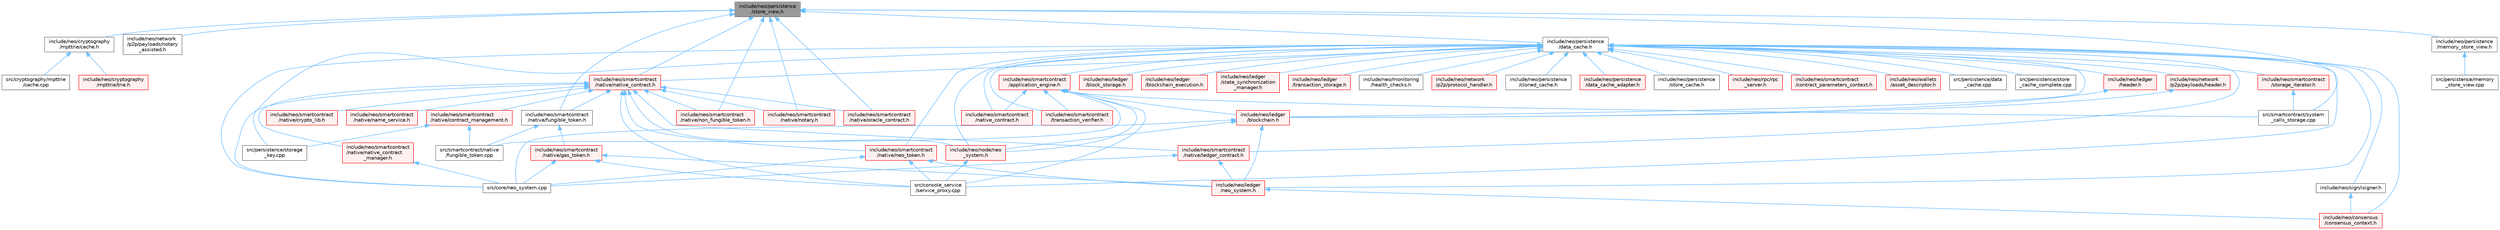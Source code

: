 digraph "include/neo/persistence/store_view.h"
{
 // LATEX_PDF_SIZE
  bgcolor="transparent";
  edge [fontname=Helvetica,fontsize=10,labelfontname=Helvetica,labelfontsize=10];
  node [fontname=Helvetica,fontsize=10,shape=box,height=0.2,width=0.4];
  Node1 [id="Node000001",label="include/neo/persistence\l/store_view.h",height=0.2,width=0.4,color="gray40", fillcolor="grey60", style="filled", fontcolor="black",tooltip=" "];
  Node1 -> Node2 [id="edge1_Node000001_Node000002",dir="back",color="steelblue1",style="solid",tooltip=" "];
  Node2 [id="Node000002",label="include/neo/cryptography\l/mpttrie/cache.h",height=0.2,width=0.4,color="grey40", fillcolor="white", style="filled",URL="$cryptography_2mpttrie_2cache_8h.html",tooltip=" "];
  Node2 -> Node3 [id="edge2_Node000002_Node000003",dir="back",color="steelblue1",style="solid",tooltip=" "];
  Node3 [id="Node000003",label="include/neo/cryptography\l/mpttrie/trie.h",height=0.2,width=0.4,color="red", fillcolor="#FFF0F0", style="filled",URL="$trie_8h.html",tooltip=" "];
  Node2 -> Node9 [id="edge3_Node000002_Node000009",dir="back",color="steelblue1",style="solid",tooltip=" "];
  Node9 [id="Node000009",label="src/cryptography/mpttrie\l/cache.cpp",height=0.2,width=0.4,color="grey40", fillcolor="white", style="filled",URL="$cache_8cpp.html",tooltip=" "];
  Node1 -> Node10 [id="edge4_Node000001_Node000010",dir="back",color="steelblue1",style="solid",tooltip=" "];
  Node10 [id="Node000010",label="include/neo/network\l/p2p/payloads/notary\l_assisted.h",height=0.2,width=0.4,color="grey40", fillcolor="white", style="filled",URL="$notary__assisted_8h.html",tooltip=" "];
  Node1 -> Node11 [id="edge5_Node000001_Node000011",dir="back",color="steelblue1",style="solid",tooltip=" "];
  Node11 [id="Node000011",label="include/neo/persistence\l/data_cache.h",height=0.2,width=0.4,color="grey40", fillcolor="white", style="filled",URL="$data__cache_8h.html",tooltip=" "];
  Node11 -> Node12 [id="edge6_Node000011_Node000012",dir="back",color="steelblue1",style="solid",tooltip=" "];
  Node12 [id="Node000012",label="include/neo/consensus\l/consensus_context.h",height=0.2,width=0.4,color="red", fillcolor="#FFF0F0", style="filled",URL="$consensus__context_8h.html",tooltip=" "];
  Node11 -> Node28 [id="edge7_Node000011_Node000028",dir="back",color="steelblue1",style="solid",tooltip=" "];
  Node28 [id="Node000028",label="include/neo/ledger\l/block_storage.h",height=0.2,width=0.4,color="red", fillcolor="#FFF0F0", style="filled",URL="$block__storage_8h.html",tooltip=" "];
  Node11 -> Node30 [id="edge8_Node000011_Node000030",dir="back",color="steelblue1",style="solid",tooltip=" "];
  Node30 [id="Node000030",label="include/neo/ledger\l/blockchain.h",height=0.2,width=0.4,color="red", fillcolor="#FFF0F0", style="filled",URL="$blockchain_8h.html",tooltip=" "];
  Node30 -> Node33 [id="edge9_Node000030_Node000033",dir="back",color="steelblue1",style="solid",tooltip=" "];
  Node33 [id="Node000033",label="include/neo/ledger\l/neo_system.h",height=0.2,width=0.4,color="red", fillcolor="#FFF0F0", style="filled",URL="$ledger_2neo__system_8h.html",tooltip=" "];
  Node33 -> Node12 [id="edge10_Node000033_Node000012",dir="back",color="steelblue1",style="solid",tooltip=" "];
  Node30 -> Node99 [id="edge11_Node000030_Node000099",dir="back",color="steelblue1",style="solid",tooltip=" "];
  Node99 [id="Node000099",label="include/neo/node/neo\l_system.h",height=0.2,width=0.4,color="red", fillcolor="#FFF0F0", style="filled",URL="$node_2neo__system_8h.html",tooltip=" "];
  Node99 -> Node103 [id="edge12_Node000099_Node000103",dir="back",color="steelblue1",style="solid",tooltip=" "];
  Node103 [id="Node000103",label="src/console_service\l/service_proxy.cpp",height=0.2,width=0.4,color="grey40", fillcolor="white", style="filled",URL="$service__proxy_8cpp.html",tooltip=" "];
  Node30 -> Node77 [id="edge13_Node000030_Node000077",dir="back",color="steelblue1",style="solid",tooltip=" "];
  Node77 [id="Node000077",label="src/core/neo_system.cpp",height=0.2,width=0.4,color="grey40", fillcolor="white", style="filled",URL="$core_2neo__system_8cpp.html",tooltip=" "];
  Node11 -> Node112 [id="edge14_Node000011_Node000112",dir="back",color="steelblue1",style="solid",tooltip=" "];
  Node112 [id="Node000112",label="include/neo/ledger\l/blockchain_execution.h",height=0.2,width=0.4,color="red", fillcolor="#FFF0F0", style="filled",URL="$blockchain__execution_8h.html",tooltip=" "];
  Node11 -> Node114 [id="edge15_Node000011_Node000114",dir="back",color="steelblue1",style="solid",tooltip=" "];
  Node114 [id="Node000114",label="include/neo/ledger\l/header.h",height=0.2,width=0.4,color="red", fillcolor="#FFF0F0", style="filled",URL="$ledger_2header_8h.html",tooltip=" "];
  Node114 -> Node30 [id="edge16_Node000114_Node000030",dir="back",color="steelblue1",style="solid",tooltip=" "];
  Node11 -> Node33 [id="edge17_Node000011_Node000033",dir="back",color="steelblue1",style="solid",tooltip=" "];
  Node11 -> Node120 [id="edge18_Node000011_Node000120",dir="back",color="steelblue1",style="solid",tooltip=" "];
  Node120 [id="Node000120",label="include/neo/ledger\l/state_synchronization\l_manager.h",height=0.2,width=0.4,color="red", fillcolor="#FFF0F0", style="filled",URL="$state__synchronization__manager_8h.html",tooltip=" "];
  Node11 -> Node122 [id="edge19_Node000011_Node000122",dir="back",color="steelblue1",style="solid",tooltip=" "];
  Node122 [id="Node000122",label="include/neo/ledger\l/transaction_storage.h",height=0.2,width=0.4,color="red", fillcolor="#FFF0F0", style="filled",URL="$transaction__storage_8h.html",tooltip=" "];
  Node11 -> Node38 [id="edge20_Node000011_Node000038",dir="back",color="steelblue1",style="solid",tooltip=" "];
  Node38 [id="Node000038",label="include/neo/monitoring\l/health_checks.h",height=0.2,width=0.4,color="grey40", fillcolor="white", style="filled",URL="$health__checks_8h.html",tooltip=" "];
  Node11 -> Node124 [id="edge21_Node000011_Node000124",dir="back",color="steelblue1",style="solid",tooltip=" "];
  Node124 [id="Node000124",label="include/neo/network\l/p2p/payloads/header.h",height=0.2,width=0.4,color="red", fillcolor="#FFF0F0", style="filled",URL="$network_2p2p_2payloads_2header_8h.html",tooltip=" "];
  Node124 -> Node30 [id="edge22_Node000124_Node000030",dir="back",color="steelblue1",style="solid",tooltip=" "];
  Node11 -> Node130 [id="edge23_Node000011_Node000130",dir="back",color="steelblue1",style="solid",tooltip=" "];
  Node130 [id="Node000130",label="include/neo/network\l/p2p/protocol_handler.h",height=0.2,width=0.4,color="red", fillcolor="#FFF0F0", style="filled",URL="$protocol__handler_8h.html",tooltip=" "];
  Node11 -> Node99 [id="edge24_Node000011_Node000099",dir="back",color="steelblue1",style="solid",tooltip=" "];
  Node11 -> Node132 [id="edge25_Node000011_Node000132",dir="back",color="steelblue1",style="solid",tooltip=" "];
  Node132 [id="Node000132",label="include/neo/persistence\l/cloned_cache.h",height=0.2,width=0.4,color="grey40", fillcolor="white", style="filled",URL="$cloned__cache_8h.html",tooltip=" "];
  Node11 -> Node133 [id="edge26_Node000011_Node000133",dir="back",color="steelblue1",style="solid",tooltip=" "];
  Node133 [id="Node000133",label="include/neo/persistence\l/data_cache_adapter.h",height=0.2,width=0.4,color="red", fillcolor="#FFF0F0", style="filled",URL="$data__cache__adapter_8h.html",tooltip=" "];
  Node11 -> Node134 [id="edge27_Node000011_Node000134",dir="back",color="steelblue1",style="solid",tooltip=" "];
  Node134 [id="Node000134",label="include/neo/persistence\l/store_cache.h",height=0.2,width=0.4,color="grey40", fillcolor="white", style="filled",URL="$store__cache_8h.html",tooltip=" "];
  Node11 -> Node41 [id="edge28_Node000011_Node000041",dir="back",color="steelblue1",style="solid",tooltip=" "];
  Node41 [id="Node000041",label="include/neo/rpc/rpc\l_server.h",height=0.2,width=0.4,color="red", fillcolor="#FFF0F0", style="filled",URL="$rpc__server_8h.html",tooltip=" "];
  Node11 -> Node135 [id="edge29_Node000011_Node000135",dir="back",color="steelblue1",style="solid",tooltip=" "];
  Node135 [id="Node000135",label="include/neo/sign/isigner.h",height=0.2,width=0.4,color="grey40", fillcolor="white", style="filled",URL="$isigner_8h.html",tooltip=" "];
  Node135 -> Node12 [id="edge30_Node000135_Node000012",dir="back",color="steelblue1",style="solid",tooltip=" "];
  Node11 -> Node136 [id="edge31_Node000011_Node000136",dir="back",color="steelblue1",style="solid",tooltip=" "];
  Node136 [id="Node000136",label="include/neo/smartcontract\l/application_engine.h",height=0.2,width=0.4,color="red", fillcolor="#FFF0F0", style="filled",URL="$application__engine_8h.html",tooltip=" "];
  Node136 -> Node30 [id="edge32_Node000136_Node000030",dir="back",color="steelblue1",style="solid",tooltip=" "];
  Node136 -> Node99 [id="edge33_Node000136_Node000099",dir="back",color="steelblue1",style="solid",tooltip=" "];
  Node136 -> Node137 [id="edge34_Node000136_Node000137",dir="back",color="steelblue1",style="solid",tooltip=" "];
  Node137 [id="Node000137",label="include/neo/smartcontract\l/native_contract.h",height=0.2,width=0.4,color="red", fillcolor="#FFF0F0", style="filled",URL="$native__contract_8h.html",tooltip=" "];
  Node136 -> Node146 [id="edge35_Node000136_Node000146",dir="back",color="steelblue1",style="solid",tooltip=" "];
  Node146 [id="Node000146",label="include/neo/smartcontract\l/transaction_verifier.h",height=0.2,width=0.4,color="red", fillcolor="#FFF0F0", style="filled",URL="$transaction__verifier_8h.html",tooltip=" "];
  Node136 -> Node103 [id="edge36_Node000136_Node000103",dir="back",color="steelblue1",style="solid",tooltip=" "];
  Node136 -> Node154 [id="edge37_Node000136_Node000154",dir="back",color="steelblue1",style="solid",tooltip=" "];
  Node154 [id="Node000154",label="src/smartcontract/native\l/fungible_token.cpp",height=0.2,width=0.4,color="grey40", fillcolor="white", style="filled",URL="$fungible__token_8cpp.html",tooltip=" "];
  Node136 -> Node145 [id="edge38_Node000136_Node000145",dir="back",color="steelblue1",style="solid",tooltip=" "];
  Node145 [id="Node000145",label="src/smartcontract/system\l_calls_storage.cpp",height=0.2,width=0.4,color="grey40", fillcolor="white", style="filled",URL="$system__calls__storage_8cpp.html",tooltip=" "];
  Node11 -> Node180 [id="edge39_Node000011_Node000180",dir="back",color="steelblue1",style="solid",tooltip=" "];
  Node180 [id="Node000180",label="include/neo/smartcontract\l/contract_parameters_context.h",height=0.2,width=0.4,color="red", fillcolor="#FFF0F0", style="filled",URL="$contract__parameters__context_8h.html",tooltip=" "];
  Node11 -> Node182 [id="edge40_Node000011_Node000182",dir="back",color="steelblue1",style="solid",tooltip=" "];
  Node182 [id="Node000182",label="include/neo/smartcontract\l/native/ledger_contract.h",height=0.2,width=0.4,color="red", fillcolor="#FFF0F0", style="filled",URL="$ledger__contract_8h.html",tooltip=" "];
  Node182 -> Node33 [id="edge41_Node000182_Node000033",dir="back",color="steelblue1",style="solid",tooltip=" "];
  Node182 -> Node77 [id="edge42_Node000182_Node000077",dir="back",color="steelblue1",style="solid",tooltip=" "];
  Node11 -> Node184 [id="edge43_Node000011_Node000184",dir="back",color="steelblue1",style="solid",tooltip=" "];
  Node184 [id="Node000184",label="include/neo/smartcontract\l/native/native_contract.h",height=0.2,width=0.4,color="red", fillcolor="#FFF0F0", style="filled",URL="$native_2native__contract_8h.html",tooltip=" "];
  Node184 -> Node99 [id="edge44_Node000184_Node000099",dir="back",color="steelblue1",style="solid",tooltip=" "];
  Node184 -> Node185 [id="edge45_Node000184_Node000185",dir="back",color="steelblue1",style="solid",tooltip=" "];
  Node185 [id="Node000185",label="include/neo/smartcontract\l/native/contract_management.h",height=0.2,width=0.4,color="red", fillcolor="#FFF0F0", style="filled",URL="$contract__management_8h.html",tooltip=" "];
  Node185 -> Node186 [id="edge46_Node000185_Node000186",dir="back",color="steelblue1",style="solid",tooltip=" "];
  Node186 [id="Node000186",label="src/persistence/storage\l_key.cpp",height=0.2,width=0.4,color="grey40", fillcolor="white", style="filled",URL="$storage__key_8cpp.html",tooltip=" "];
  Node185 -> Node154 [id="edge47_Node000185_Node000154",dir="back",color="steelblue1",style="solid",tooltip=" "];
  Node184 -> Node188 [id="edge48_Node000184_Node000188",dir="back",color="steelblue1",style="solid",tooltip=" "];
  Node188 [id="Node000188",label="include/neo/smartcontract\l/native/crypto_lib.h",height=0.2,width=0.4,color="red", fillcolor="#FFF0F0", style="filled",URL="$crypto__lib_8h.html",tooltip=" "];
  Node184 -> Node189 [id="edge49_Node000184_Node000189",dir="back",color="steelblue1",style="solid",tooltip=" "];
  Node189 [id="Node000189",label="include/neo/smartcontract\l/native/fungible_token.h",height=0.2,width=0.4,color="grey40", fillcolor="white", style="filled",URL="$fungible__token_8h.html",tooltip=" "];
  Node189 -> Node190 [id="edge50_Node000189_Node000190",dir="back",color="steelblue1",style="solid",tooltip=" "];
  Node190 [id="Node000190",label="include/neo/smartcontract\l/native/gas_token.h",height=0.2,width=0.4,color="red", fillcolor="#FFF0F0", style="filled",URL="$gas__token_8h.html",tooltip=" "];
  Node190 -> Node33 [id="edge51_Node000190_Node000033",dir="back",color="steelblue1",style="solid",tooltip=" "];
  Node190 -> Node103 [id="edge52_Node000190_Node000103",dir="back",color="steelblue1",style="solid",tooltip=" "];
  Node190 -> Node77 [id="edge53_Node000190_Node000077",dir="back",color="steelblue1",style="solid",tooltip=" "];
  Node189 -> Node154 [id="edge54_Node000189_Node000154",dir="back",color="steelblue1",style="solid",tooltip=" "];
  Node184 -> Node182 [id="edge55_Node000184_Node000182",dir="back",color="steelblue1",style="solid",tooltip=" "];
  Node184 -> Node191 [id="edge56_Node000184_Node000191",dir="back",color="steelblue1",style="solid",tooltip=" "];
  Node191 [id="Node000191",label="include/neo/smartcontract\l/native/name_service.h",height=0.2,width=0.4,color="red", fillcolor="#FFF0F0", style="filled",URL="$name__service_8h.html",tooltip=" "];
  Node184 -> Node192 [id="edge57_Node000184_Node000192",dir="back",color="steelblue1",style="solid",tooltip=" "];
  Node192 [id="Node000192",label="include/neo/smartcontract\l/native/native_contract\l_manager.h",height=0.2,width=0.4,color="red", fillcolor="#FFF0F0", style="filled",URL="$native__contract__manager_8h.html",tooltip=" "];
  Node192 -> Node77 [id="edge58_Node000192_Node000077",dir="back",color="steelblue1",style="solid",tooltip=" "];
  Node184 -> Node193 [id="edge59_Node000184_Node000193",dir="back",color="steelblue1",style="solid",tooltip=" "];
  Node193 [id="Node000193",label="include/neo/smartcontract\l/native/neo_token.h",height=0.2,width=0.4,color="red", fillcolor="#FFF0F0", style="filled",URL="$neo__token_8h.html",tooltip=" "];
  Node193 -> Node33 [id="edge60_Node000193_Node000033",dir="back",color="steelblue1",style="solid",tooltip=" "];
  Node193 -> Node103 [id="edge61_Node000193_Node000103",dir="back",color="steelblue1",style="solid",tooltip=" "];
  Node193 -> Node77 [id="edge62_Node000193_Node000077",dir="back",color="steelblue1",style="solid",tooltip=" "];
  Node184 -> Node201 [id="edge63_Node000184_Node000201",dir="back",color="steelblue1",style="solid",tooltip=" "];
  Node201 [id="Node000201",label="include/neo/smartcontract\l/native/non_fungible_token.h",height=0.2,width=0.4,color="red", fillcolor="#FFF0F0", style="filled",URL="$non__fungible__token_8h.html",tooltip=" "];
  Node184 -> Node202 [id="edge64_Node000184_Node000202",dir="back",color="steelblue1",style="solid",tooltip=" "];
  Node202 [id="Node000202",label="include/neo/smartcontract\l/native/notary.h",height=0.2,width=0.4,color="red", fillcolor="#FFF0F0", style="filled",URL="$notary_8h.html",tooltip=" "];
  Node184 -> Node203 [id="edge65_Node000184_Node000203",dir="back",color="steelblue1",style="solid",tooltip=" "];
  Node203 [id="Node000203",label="include/neo/smartcontract\l/native/oracle_contract.h",height=0.2,width=0.4,color="red", fillcolor="#FFF0F0", style="filled",URL="$oracle__contract_8h.html",tooltip=" "];
  Node184 -> Node103 [id="edge66_Node000184_Node000103",dir="back",color="steelblue1",style="solid",tooltip=" "];
  Node184 -> Node77 [id="edge67_Node000184_Node000077",dir="back",color="steelblue1",style="solid",tooltip=" "];
  Node11 -> Node193 [id="edge68_Node000011_Node000193",dir="back",color="steelblue1",style="solid",tooltip=" "];
  Node11 -> Node137 [id="edge69_Node000011_Node000137",dir="back",color="steelblue1",style="solid",tooltip=" "];
  Node11 -> Node208 [id="edge70_Node000011_Node000208",dir="back",color="steelblue1",style="solid",tooltip=" "];
  Node208 [id="Node000208",label="include/neo/smartcontract\l/storage_iterator.h",height=0.2,width=0.4,color="red", fillcolor="#FFF0F0", style="filled",URL="$storage__iterator_8h.html",tooltip=" "];
  Node208 -> Node145 [id="edge71_Node000208_Node000145",dir="back",color="steelblue1",style="solid",tooltip=" "];
  Node11 -> Node146 [id="edge72_Node000011_Node000146",dir="back",color="steelblue1",style="solid",tooltip=" "];
  Node11 -> Node210 [id="edge73_Node000011_Node000210",dir="back",color="steelblue1",style="solid",tooltip=" "];
  Node210 [id="Node000210",label="include/neo/wallets\l/asset_descriptor.h",height=0.2,width=0.4,color="red", fillcolor="#FFF0F0", style="filled",URL="$asset__descriptor_8h.html",tooltip=" "];
  Node11 -> Node103 [id="edge74_Node000011_Node000103",dir="back",color="steelblue1",style="solid",tooltip=" "];
  Node11 -> Node77 [id="edge75_Node000011_Node000077",dir="back",color="steelblue1",style="solid",tooltip=" "];
  Node11 -> Node211 [id="edge76_Node000011_Node000211",dir="back",color="steelblue1",style="solid",tooltip=" "];
  Node211 [id="Node000211",label="src/persistence/data\l_cache.cpp",height=0.2,width=0.4,color="grey40", fillcolor="white", style="filled",URL="$data__cache_8cpp.html",tooltip=" "];
  Node11 -> Node186 [id="edge77_Node000011_Node000186",dir="back",color="steelblue1",style="solid",tooltip=" "];
  Node11 -> Node212 [id="edge78_Node000011_Node000212",dir="back",color="steelblue1",style="solid",tooltip=" "];
  Node212 [id="Node000212",label="src/persistence/store\l_cache_complete.cpp",height=0.2,width=0.4,color="grey40", fillcolor="white", style="filled",URL="$store__cache__complete_8cpp.html",tooltip=" "];
  Node1 -> Node213 [id="edge79_Node000001_Node000213",dir="back",color="steelblue1",style="solid",tooltip=" "];
  Node213 [id="Node000213",label="include/neo/persistence\l/memory_store_view.h",height=0.2,width=0.4,color="grey40", fillcolor="white", style="filled",URL="$memory__store__view_8h.html",tooltip=" "];
  Node213 -> Node214 [id="edge80_Node000213_Node000214",dir="back",color="steelblue1",style="solid",tooltip=" "];
  Node214 [id="Node000214",label="src/persistence/memory\l_store_view.cpp",height=0.2,width=0.4,color="grey40", fillcolor="white", style="filled",URL="$memory__store__view_8cpp.html",tooltip=" "];
  Node1 -> Node189 [id="edge81_Node000001_Node000189",dir="back",color="steelblue1",style="solid",tooltip=" "];
  Node1 -> Node184 [id="edge82_Node000001_Node000184",dir="back",color="steelblue1",style="solid",tooltip=" "];
  Node1 -> Node201 [id="edge83_Node000001_Node000201",dir="back",color="steelblue1",style="solid",tooltip=" "];
  Node1 -> Node202 [id="edge84_Node000001_Node000202",dir="back",color="steelblue1",style="solid",tooltip=" "];
  Node1 -> Node203 [id="edge85_Node000001_Node000203",dir="back",color="steelblue1",style="solid",tooltip=" "];
  Node1 -> Node145 [id="edge86_Node000001_Node000145",dir="back",color="steelblue1",style="solid",tooltip=" "];
}
